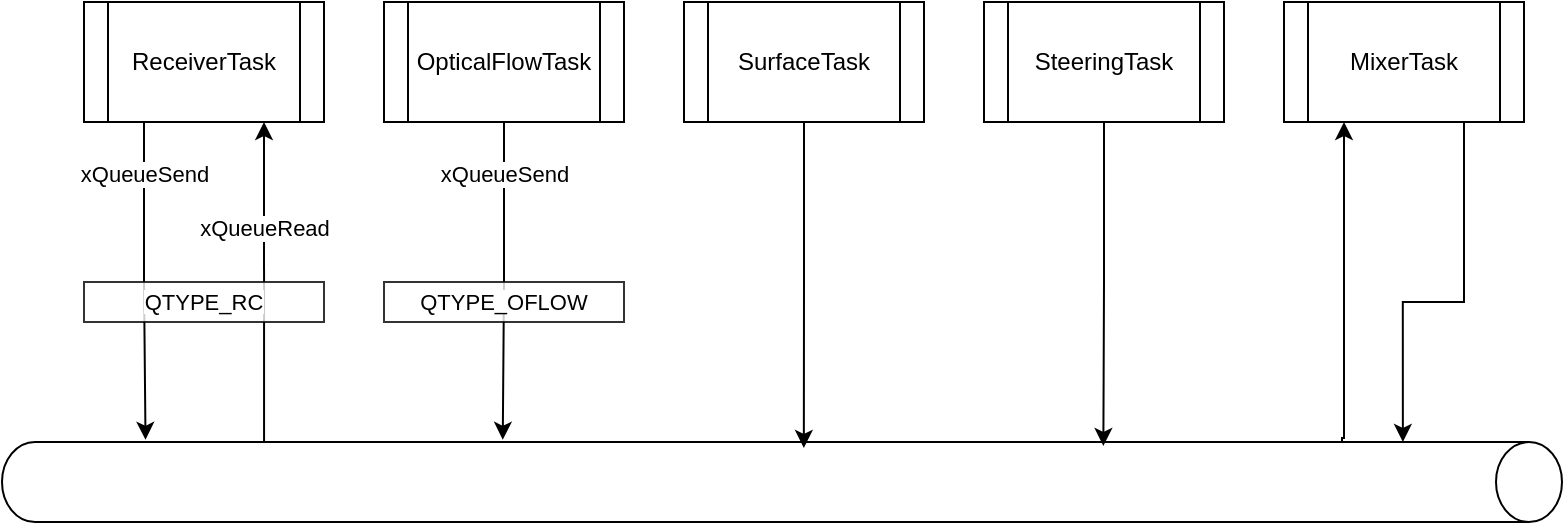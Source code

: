 <mxfile version="24.8.3" pages="2">
  <diagram name="Process" id="zvm5iTOs9yB3Mbko3f-p">
    <mxGraphModel dx="1156" dy="1087" grid="1" gridSize="10" guides="1" tooltips="1" connect="1" arrows="1" fold="1" page="1" pageScale="1" pageWidth="827" pageHeight="1169" math="0" shadow="0">
      <root>
        <mxCell id="0" />
        <mxCell id="1" parent="0" />
        <mxCell id="OTX3dIeQN36Ivgr2qcu4-27" style="edgeStyle=orthogonalEdgeStyle;rounded=0;orthogonalLoop=1;jettySize=auto;html=1;exitX=0.25;exitY=1;exitDx=0;exitDy=0;entryX=-0.028;entryY=0.908;entryDx=0;entryDy=0;entryPerimeter=0;" edge="1" parent="1" source="OTX3dIeQN36Ivgr2qcu4-1" target="OTX3dIeQN36Ivgr2qcu4-6">
          <mxGeometry relative="1" as="geometry">
            <mxPoint x="160" y="440" as="targetPoint" />
          </mxGeometry>
        </mxCell>
        <mxCell id="OTX3dIeQN36Ivgr2qcu4-31" value="xQueueSend" style="edgeLabel;html=1;align=center;verticalAlign=middle;resizable=0;points=[];" vertex="1" connectable="0" parent="OTX3dIeQN36Ivgr2qcu4-27">
          <mxGeometry x="-0.682" relative="1" as="geometry">
            <mxPoint as="offset" />
          </mxGeometry>
        </mxCell>
        <mxCell id="OTX3dIeQN36Ivgr2qcu4-1" value="ReceiverTask" style="shape=process;whiteSpace=wrap;html=1;backgroundOutline=1;" vertex="1" parent="1">
          <mxGeometry x="80" y="240" width="120" height="60" as="geometry" />
        </mxCell>
        <mxCell id="OTX3dIeQN36Ivgr2qcu4-2" value="OpticalFlowTask" style="shape=process;whiteSpace=wrap;html=1;backgroundOutline=1;" vertex="1" parent="1">
          <mxGeometry x="230" y="240" width="120" height="60" as="geometry" />
        </mxCell>
        <mxCell id="OTX3dIeQN36Ivgr2qcu4-3" value="SurfaceTask" style="shape=process;whiteSpace=wrap;html=1;backgroundOutline=1;" vertex="1" parent="1">
          <mxGeometry x="380" y="240" width="120" height="60" as="geometry" />
        </mxCell>
        <mxCell id="OTX3dIeQN36Ivgr2qcu4-4" value="SteeringTask" style="shape=process;whiteSpace=wrap;html=1;backgroundOutline=1;" vertex="1" parent="1">
          <mxGeometry x="530" y="240" width="120" height="60" as="geometry" />
        </mxCell>
        <mxCell id="OTX3dIeQN36Ivgr2qcu4-5" value="MixerTask" style="shape=process;whiteSpace=wrap;html=1;backgroundOutline=1;" vertex="1" parent="1">
          <mxGeometry x="680" y="240" width="120" height="60" as="geometry" />
        </mxCell>
        <mxCell id="OTX3dIeQN36Ivgr2qcu4-34" style="edgeStyle=orthogonalEdgeStyle;rounded=0;orthogonalLoop=1;jettySize=auto;html=1;entryX=0.75;entryY=1;entryDx=0;entryDy=0;exitX=0;exitY=0.832;exitDx=0;exitDy=0;exitPerimeter=0;" edge="1" parent="1" source="OTX3dIeQN36Ivgr2qcu4-6" target="OTX3dIeQN36Ivgr2qcu4-1">
          <mxGeometry relative="1" as="geometry" />
        </mxCell>
        <mxCell id="OTX3dIeQN36Ivgr2qcu4-35" value="xQueueRead" style="edgeLabel;html=1;align=center;verticalAlign=middle;resizable=0;points=[];" vertex="1" connectable="0" parent="OTX3dIeQN36Ivgr2qcu4-34">
          <mxGeometry x="0.342" relative="1" as="geometry">
            <mxPoint as="offset" />
          </mxGeometry>
        </mxCell>
        <mxCell id="OTX3dIeQN36Ivgr2qcu4-6" value="" style="shape=cylinder3;whiteSpace=wrap;html=1;boundedLbl=1;backgroundOutline=1;size=16.5;rotation=0;portConstraintRotation=1;noLabel=0;snapToPoint=0;movableLabel=1;autosize=0;resizeWidth=0;resizeHeight=0;linejoin=arcs;direction=south;points=[[0,0,0,0,16.5],[0,0,0,0,203.25],[0,0,0,0,576.75],[0,0.5,0,0,0],[0,1,0,0,-16.5],[0.01,0.63,0,0,0],[0.06,0,0,0,0],[0.06,1,0,0,2],[0.09,0,0,0,0],[0.1,1,0,0,0],[0.145,1,0,0,-4.785],[0.16,0,0,0,0],[0.2,0,0,0,0],[0.2,1,0,0,0],[0.21,0,0,0,-2],[0.3,0,0,0,0],[0.3,1,0,0,0],[0.5,0,0,0,0],[0.6,0,0,0,0],[0.6,1,0,0,0],[0.7,1,0,0,0],[0.75,0,0,0,0],[0.8,0,0,0,0],[0.8,1,0,0,0],[0.855,0,0,0,4.785],[0.855,1,0,0,-4.785],[0.9,0,0,0,0],[0.9,1,0,0,0],[1,0,0,0,16.5],[1,0,0,0,203.25],[1,0,0,0,576.75],[1,0.5,0,0,0],[1,1,0,0,-16.5]];" vertex="1" parent="1">
          <mxGeometry x="39" y="460" width="780" height="40" as="geometry">
            <mxPoint x="7" y="1" as="offset" />
          </mxGeometry>
        </mxCell>
        <UserObject label="&lt;span style=&quot;font-size: 11px; white-space: nowrap; background-color: rgb(255, 255, 255);&quot;&gt;QTYPE_RC&lt;/span&gt;" placeholders="1" name="Variable" id="OTX3dIeQN36Ivgr2qcu4-36">
          <mxCell style="text;html=1;strokeColor=default;fillColor=default;align=center;verticalAlign=middle;whiteSpace=wrap;overflow=hidden;opacity=80;strokeWidth=1;" vertex="1" parent="1">
            <mxGeometry x="80" y="380" width="120" height="20" as="geometry" />
          </mxCell>
        </UserObject>
        <mxCell id="OTX3dIeQN36Ivgr2qcu4-40" value="" style="edgeStyle=orthogonalEdgeStyle;rounded=0;orthogonalLoop=1;jettySize=auto;html=1;exitX=0.5;exitY=1;exitDx=0;exitDy=0;entryX=-0.028;entryY=0.679;entryDx=0;entryDy=0;entryPerimeter=0;" edge="1" parent="1" source="OTX3dIeQN36Ivgr2qcu4-2" target="OTX3dIeQN36Ivgr2qcu4-6">
          <mxGeometry relative="1" as="geometry">
            <mxPoint x="290" y="300" as="sourcePoint" />
            <mxPoint x="289" y="463" as="targetPoint" />
          </mxGeometry>
        </mxCell>
        <mxCell id="OTX3dIeQN36Ivgr2qcu4-41" value="xQueueSend" style="edgeLabel;html=1;align=center;verticalAlign=middle;resizable=0;points=[];" vertex="1" connectable="0" parent="OTX3dIeQN36Ivgr2qcu4-40">
          <mxGeometry x="-0.682" relative="1" as="geometry">
            <mxPoint as="offset" />
          </mxGeometry>
        </mxCell>
        <UserObject label="&lt;span style=&quot;font-size: 11px; white-space: nowrap; background-color: rgb(255, 255, 255);&quot;&gt;QTYPE_OFLOW&lt;/span&gt;" placeholders="1" name="Variable" id="OTX3dIeQN36Ivgr2qcu4-39">
          <mxCell style="text;html=1;strokeColor=default;fillColor=default;align=center;verticalAlign=middle;whiteSpace=wrap;overflow=hidden;opacity=80;strokeWidth=1;" vertex="1" parent="1">
            <mxGeometry x="230" y="380" width="120" height="20" as="geometry" />
          </mxCell>
        </UserObject>
        <mxCell id="Ic33UOOb0T1gdgJxnv0k-1" style="edgeStyle=orthogonalEdgeStyle;rounded=0;orthogonalLoop=1;jettySize=auto;html=1;entryX=0.075;entryY=0.486;entryDx=0;entryDy=0;entryPerimeter=0;" edge="1" parent="1" source="OTX3dIeQN36Ivgr2qcu4-3" target="OTX3dIeQN36Ivgr2qcu4-6">
          <mxGeometry relative="1" as="geometry" />
        </mxCell>
        <mxCell id="Ic33UOOb0T1gdgJxnv0k-2" style="edgeStyle=orthogonalEdgeStyle;rounded=0;orthogonalLoop=1;jettySize=auto;html=1;entryX=0.05;entryY=0.294;entryDx=0;entryDy=0;entryPerimeter=0;" edge="1" parent="1" source="OTX3dIeQN36Ivgr2qcu4-4" target="OTX3dIeQN36Ivgr2qcu4-6">
          <mxGeometry relative="1" as="geometry" />
        </mxCell>
        <mxCell id="Ic33UOOb0T1gdgJxnv0k-3" style="edgeStyle=orthogonalEdgeStyle;rounded=0;orthogonalLoop=1;jettySize=auto;html=1;entryX=0;entryY=0.102;entryDx=0;entryDy=0;entryPerimeter=0;exitX=0.75;exitY=1;exitDx=0;exitDy=0;" edge="1" parent="1" source="OTX3dIeQN36Ivgr2qcu4-5" target="OTX3dIeQN36Ivgr2qcu4-6">
          <mxGeometry relative="1" as="geometry">
            <Array as="points">
              <mxPoint x="770" y="390" />
              <mxPoint x="739" y="390" />
            </Array>
          </mxGeometry>
        </mxCell>
        <mxCell id="Ic33UOOb0T1gdgJxnv0k-4" style="edgeStyle=orthogonalEdgeStyle;rounded=0;orthogonalLoop=1;jettySize=auto;html=1;entryX=0.01;entryY=0.141;entryDx=0;entryDy=0;entryPerimeter=0;exitX=0.25;exitY=1;exitDx=0;exitDy=0;startArrow=classic;startFill=1;endArrow=none;endFill=0;" edge="1" parent="1" source="OTX3dIeQN36Ivgr2qcu4-5" target="OTX3dIeQN36Ivgr2qcu4-6">
          <mxGeometry relative="1" as="geometry">
            <mxPoint x="780" y="310" as="sourcePoint" />
            <mxPoint x="749" y="470" as="targetPoint" />
            <Array as="points">
              <mxPoint x="710" y="458" />
              <mxPoint x="709" y="458" />
            </Array>
          </mxGeometry>
        </mxCell>
      </root>
    </mxGraphModel>
  </diagram>
  <diagram id="pm224JAhDzK2WGW0TSKA" name="STRUCTs">
    <mxGraphModel dx="2231" dy="2489" grid="1" gridSize="10" guides="1" tooltips="1" connect="1" arrows="1" fold="1" page="1" pageScale="1" pageWidth="827" pageHeight="1169" math="0" shadow="0">
      <root>
        <mxCell id="0" />
        <mxCell id="1" parent="0" />
        <mxCell id="3cIa4cTb5rZVQR8zC01b-19" style="edgeStyle=orthogonalEdgeStyle;rounded=0;orthogonalLoop=1;jettySize=auto;html=1;entryX=0.5;entryY=1;entryDx=0;entryDy=0;" edge="1" parent="1" source="3cIa4cTb5rZVQR8zC01b-1" target="3cIa4cTb5rZVQR8zC01b-15">
          <mxGeometry relative="1" as="geometry" />
        </mxCell>
        <mxCell id="3cIa4cTb5rZVQR8zC01b-22" style="edgeStyle=orthogonalEdgeStyle;rounded=0;orthogonalLoop=1;jettySize=auto;html=1;entryX=1;entryY=0.5;entryDx=0;entryDy=0;" edge="1" parent="1" source="3cIa4cTb5rZVQR8zC01b-1" target="3cIa4cTb5rZVQR8zC01b-11">
          <mxGeometry relative="1" as="geometry" />
        </mxCell>
        <mxCell id="3cIa4cTb5rZVQR8zC01b-23" style="edgeStyle=orthogonalEdgeStyle;rounded=0;orthogonalLoop=1;jettySize=auto;html=1;entryX=0;entryY=0.5;entryDx=0;entryDy=0;" edge="1" parent="1" source="3cIa4cTb5rZVQR8zC01b-1" target="3cIa4cTb5rZVQR8zC01b-3">
          <mxGeometry relative="1" as="geometry" />
        </mxCell>
        <mxCell id="3cIa4cTb5rZVQR8zC01b-24" style="edgeStyle=orthogonalEdgeStyle;rounded=0;orthogonalLoop=1;jettySize=auto;html=1;entryX=0;entryY=0.5;entryDx=0;entryDy=0;" edge="1" parent="1" source="3cIa4cTb5rZVQR8zC01b-1" target="3cIa4cTb5rZVQR8zC01b-9">
          <mxGeometry relative="1" as="geometry" />
        </mxCell>
        <mxCell id="3cIa4cTb5rZVQR8zC01b-25" style="edgeStyle=orthogonalEdgeStyle;rounded=0;orthogonalLoop=1;jettySize=auto;html=1;entryX=0;entryY=0.5;entryDx=0;entryDy=0;" edge="1" parent="1" source="3cIa4cTb5rZVQR8zC01b-1" target="3cIa4cTb5rZVQR8zC01b-13">
          <mxGeometry relative="1" as="geometry" />
        </mxCell>
        <mxCell id="3cIa4cTb5rZVQR8zC01b-1" value="TDataAll - Struct" style="swimlane;" vertex="1" parent="1">
          <mxGeometry x="366" width="290" height="270" as="geometry" />
        </mxCell>
        <mxCell id="3cIa4cTb5rZVQR8zC01b-2" value="&lt;div style=&quot;text-align: start; background-color: rgb(255, 255, 255); font-family: Menlo, Monaco, &amp;quot;Courier New&amp;quot;, monospace; line-height: 18px; white-space: pre;&quot;&gt;&lt;div style=&quot;line-height: 18px;&quot;&gt;&lt;div&gt;&lt;span style=&quot;color: rgb(0, 0, 255);&quot;&gt;typedef&lt;/span&gt; &lt;span style=&quot;color: rgb(0, 0, 255);&quot;&gt;struct&lt;/span&gt; {&lt;/div&gt;&lt;div&gt;  &lt;span style=&quot;color: rgb(38, 127, 153);&quot;&gt;QueueDataTypes&lt;/span&gt; &lt;span style=&quot;color: rgb(0, 16, 128);&quot;&gt;type&lt;/span&gt;;&lt;/div&gt;&lt;div&gt;  &lt;span style=&quot;color: rgb(0, 0, 255);&quot;&gt;union&lt;/span&gt; {&lt;/div&gt;&lt;div&gt;    &lt;span style=&quot;color: rgb(38, 127, 153);&quot;&gt;TQueueDataRC&lt;/span&gt; &lt;span style=&quot;color: rgb(0, 16, 128);&quot;&gt;rcData&lt;/span&gt;;&lt;/div&gt;&lt;div&gt;    &lt;span style=&quot;color: rgb(38, 127, 153);&quot;&gt;TQueueDataMixer&lt;/span&gt; &lt;span style=&quot;color: rgb(0, 16, 128);&quot;&gt;mixerData&lt;/span&gt;;&lt;/div&gt;&lt;div&gt;    &lt;span style=&quot;color: rgb(38, 127, 153);&quot;&gt;TQueueDataOFLOW&lt;/span&gt; &lt;span style=&quot;color: rgb(0, 16, 128);&quot;&gt;oflowData&lt;/span&gt;;&lt;/div&gt;&lt;div&gt;    &lt;span style=&quot;color: rgb(38, 127, 153);&quot;&gt;TQueueDataSteer&lt;/span&gt; &lt;span style=&quot;color: rgb(0, 16, 128);&quot;&gt;steerData&lt;/span&gt;;&lt;/div&gt;&lt;div&gt;    &lt;span style=&quot;color: rgb(38, 127, 153);&quot;&gt;TQueueDataSurface&lt;/span&gt; &lt;span style=&quot;color: rgb(0, 16, 128);&quot;&gt;surfaceData&lt;/span&gt;;&lt;/div&gt;&lt;div&gt;    &lt;span style=&quot;color: rgb(38, 127, 153);&quot;&gt;TQueueDataHover&lt;/span&gt; &lt;span style=&quot;color: rgb(0, 16, 128);&quot;&gt;hoverData&lt;/span&gt;;&lt;/div&gt;&lt;div&gt;  } &lt;span style=&quot;color: rgb(0, 16, 128);&quot;&gt;data&lt;/span&gt;;&lt;/div&gt;&lt;br&gt;&lt;div&gt;} &lt;span style=&quot;color: rgb(38, 127, 153);&quot;&gt;TQueueDataMessage&lt;/span&gt;;&lt;/div&gt;&lt;/div&gt;&lt;/div&gt;" style="text;html=1;align=center;verticalAlign=middle;resizable=0;points=[];autosize=1;strokeColor=none;fillColor=none;" vertex="1" parent="3cIa4cTb5rZVQR8zC01b-1">
          <mxGeometry x="5" y="30" width="270" height="230" as="geometry" />
        </mxCell>
        <mxCell id="3cIa4cTb5rZVQR8zC01b-3" value="TQueueDataOFLOW (OpticalFlow-Sensor)" style="swimlane;" vertex="1" parent="1">
          <mxGeometry x="656" y="320" width="424" height="160" as="geometry" />
        </mxCell>
        <mxCell id="3cIa4cTb5rZVQR8zC01b-4" value="&lt;div style=&quot;text-align: start; background-color: rgb(255, 255, 255); font-family: Menlo, Monaco, &amp;quot;Courier New&amp;quot;, monospace; line-height: 18px; white-space: pre;&quot;&gt;&lt;div style=&quot;line-height: 18px;&quot;&gt;&lt;div&gt;&lt;span style=&quot;color: rgb(0, 0, 255);&quot;&gt;typedef&lt;/span&gt; &lt;span style=&quot;color: rgb(0, 0, 255);&quot;&gt;struct&lt;/span&gt; {&lt;/div&gt;&lt;div&gt;  &lt;span style=&quot;color: rgb(38, 127, 153);&quot;&gt;uint16_t&lt;/span&gt; &lt;span style=&quot;color: rgb(0, 16, 128);&quot;&gt;channels&lt;/span&gt;[&lt;span style=&quot;color: rgb(0, 0, 255);&quot;&gt;MIN_NUMBER_OF_CHANNELS&lt;/span&gt;] = {&lt;span style=&quot;color: rgb(9, 134, 88);&quot;&gt;0&lt;/span&gt;};&lt;/div&gt;&lt;div&gt;  &lt;span style=&quot;color: rgb(0, 0, 255);&quot;&gt;bool&lt;/span&gt; &lt;span style=&quot;color: rgb(0, 16, 128);&quot;&gt;prevent_ariming&lt;/span&gt; = &lt;span style=&quot;color: rgb(0, 0, 255);&quot;&gt;false&lt;/span&gt;;&lt;/div&gt;&lt;div&gt;  &lt;span style=&quot;color: rgb(0, 0, 255);&quot;&gt;float&lt;/span&gt; &lt;span style=&quot;color: rgb(0, 16, 128);&quot;&gt;x&lt;/span&gt;,&lt;span style=&quot;color: rgb(0, 16, 128);&quot;&gt;y&lt;/span&gt;;&lt;/div&gt;&lt;div&gt;} &lt;span style=&quot;color: rgb(38, 127, 153);&quot;&gt;TQueueDataOFLOW&lt;/span&gt;;&lt;/div&gt;&lt;/div&gt;&lt;/div&gt;" style="text;html=1;align=center;verticalAlign=middle;resizable=0;points=[];autosize=1;strokeColor=none;fillColor=none;" vertex="1" parent="3cIa4cTb5rZVQR8zC01b-3">
          <mxGeometry x="22" y="40" width="380" height="100" as="geometry" />
        </mxCell>
        <mxCell id="3cIa4cTb5rZVQR8zC01b-5" value="TQueueDataRC (Receiver)" style="swimlane;" vertex="1" parent="1">
          <mxGeometry x="-40" y="320" width="420" height="140" as="geometry" />
        </mxCell>
        <mxCell id="3cIa4cTb5rZVQR8zC01b-6" value="&lt;div style=&quot;text-align: start; background-color: rgb(255, 255, 255); font-family: Menlo, Monaco, &amp;quot;Courier New&amp;quot;, monospace; line-height: 18px; white-space: pre;&quot;&gt;&lt;div&gt;&lt;span style=&quot;color: rgb(0, 0, 255);&quot;&gt;typedef&lt;/span&gt; &lt;span style=&quot;color: rgb(0, 0, 255);&quot;&gt;struct&lt;/span&gt; {&lt;/div&gt;&lt;div&gt;  &lt;span style=&quot;color: rgb(38, 127, 153);&quot;&gt;uint16_t&lt;/span&gt; &lt;span style=&quot;color: rgb(0, 16, 128);&quot;&gt;channels&lt;/span&gt;[&lt;span style=&quot;color: rgb(0, 0, 255);&quot;&gt;NUMBER_OF_CHANNELS&lt;/span&gt;] = {&lt;span style=&quot;color: rgb(9, 134, 88);&quot;&gt;0&lt;/span&gt;};&lt;/div&gt;&lt;div&gt;  &lt;span style=&quot;color: rgb(0, 0, 255);&quot;&gt;bool&lt;/span&gt; &lt;span style=&quot;color: rgb(0, 16, 128);&quot;&gt;is_armed&lt;/span&gt; = &lt;span style=&quot;color: rgb(0, 0, 255);&quot;&gt;false&lt;/span&gt;;&lt;/div&gt;&lt;br&gt;&lt;div&gt;} &lt;span style=&quot;color: rgb(38, 127, 153);&quot;&gt;TQueueDataRC&lt;/span&gt;;&lt;/div&gt;&lt;/div&gt;" style="text;html=1;align=center;verticalAlign=middle;resizable=0;points=[];autosize=1;strokeColor=none;fillColor=none;" vertex="1" parent="3cIa4cTb5rZVQR8zC01b-5">
          <mxGeometry x="5" y="30" width="360" height="100" as="geometry" />
        </mxCell>
        <mxCell id="3cIa4cTb5rZVQR8zC01b-7" value="TQueueDataSurface (TOF &amp; Lidar Distance-Sensors)" style="swimlane;" vertex="1" parent="1">
          <mxGeometry x="-40" y="480" width="420" height="200" as="geometry" />
        </mxCell>
        <mxCell id="3cIa4cTb5rZVQR8zC01b-8" value="&lt;div style=&quot;text-align: start; background-color: rgb(255, 255, 255); font-family: Menlo, Monaco, &amp;quot;Courier New&amp;quot;, monospace; line-height: 18px; white-space: pre;&quot;&gt;&lt;div&gt;&lt;span style=&quot;color: rgb(0, 0, 255);&quot;&gt;typedef&lt;/span&gt; &lt;span style=&quot;color: rgb(0, 0, 255);&quot;&gt;struct&lt;/span&gt; {&lt;/div&gt;&lt;div&gt;  &lt;span style=&quot;color: rgb(38, 127, 153);&quot;&gt;uint16_t&lt;/span&gt; &lt;span style=&quot;color: rgb(0, 16, 128);&quot;&gt;channels&lt;/span&gt;[&lt;span style=&quot;color: rgb(0, 0, 255);&quot;&gt;MIN_NUMBER_OF_CHANNELS&lt;/span&gt;] = {&lt;span style=&quot;color: rgb(9, 134, 88);&quot;&gt;0&lt;/span&gt;};&lt;/div&gt;&lt;div&gt;  &lt;span style=&quot;color: rgb(0, 0, 255);&quot;&gt;bool&lt;/span&gt; &lt;span style=&quot;color: rgb(0, 16, 128);&quot;&gt;prevent_ariming&lt;/span&gt; = &lt;span style=&quot;color: rgb(0, 0, 255);&quot;&gt;false&lt;/span&gt;;&lt;/div&gt;&lt;div&gt;  &lt;span style=&quot;color: rgb(38, 127, 153);&quot;&gt;uint16_t&lt;/span&gt; &lt;span style=&quot;color: rgb(0, 16, 128);&quot;&gt;distance_front&lt;/span&gt;;&lt;/div&gt;&lt;div&gt;  &lt;span style=&quot;color: rgb(38, 127, 153);&quot;&gt;uint16_t&lt;/span&gt; &lt;span style=&quot;color: rgb(0, 16, 128);&quot;&gt;distance_rear&lt;/span&gt;;&lt;/div&gt;&lt;br&gt;&lt;div&gt;} &lt;span style=&quot;color: rgb(38, 127, 153);&quot;&gt;TQueueDataSurface&lt;/span&gt;;&lt;/div&gt;&lt;/div&gt;" style="text;html=1;align=center;verticalAlign=middle;resizable=0;points=[];autosize=1;strokeColor=none;fillColor=none;" vertex="1" parent="3cIa4cTb5rZVQR8zC01b-7">
          <mxGeometry y="40" width="380" height="140" as="geometry" />
        </mxCell>
        <mxCell id="3cIa4cTb5rZVQR8zC01b-9" value="TQueueDataHover (HoveringTask)" style="swimlane;" vertex="1" parent="1">
          <mxGeometry x="656" y="500" width="424" height="140" as="geometry" />
        </mxCell>
        <mxCell id="3cIa4cTb5rZVQR8zC01b-10" value="&lt;div style=&quot;text-align: start; background-color: rgb(255, 255, 255); font-family: Menlo, Monaco, &amp;quot;Courier New&amp;quot;, monospace; line-height: 18px; white-space: pre;&quot;&gt;&lt;div style=&quot;line-height: 18px;&quot;&gt;&lt;div&gt;&lt;span style=&quot;color: rgb(0, 0, 255);&quot;&gt;typedef&lt;/span&gt; &lt;span style=&quot;color: rgb(0, 0, 255);&quot;&gt;struct&lt;/span&gt; {&lt;/div&gt;&lt;div&gt;  &lt;span style=&quot;color: rgb(38, 127, 153);&quot;&gt;uint16_t&lt;/span&gt; &lt;span style=&quot;color: rgb(0, 16, 128);&quot;&gt;channels&lt;/span&gt;[&lt;span style=&quot;color: rgb(0, 0, 255);&quot;&gt;MIN_NUMBER_OF_CHANNELS&lt;/span&gt;] = {&lt;span style=&quot;color: rgb(9, 134, 88);&quot;&gt;0&lt;/span&gt;};&lt;/div&gt;&lt;div&gt;  &lt;span style=&quot;color: rgb(0, 0, 255);&quot;&gt;bool&lt;/span&gt; &lt;span style=&quot;color: rgb(0, 16, 128);&quot;&gt;prevent_ariming&lt;/span&gt; = &lt;span style=&quot;color: rgb(0, 0, 255);&quot;&gt;false&lt;/span&gt;;&lt;/div&gt;&lt;br&gt;&lt;div&gt;} &lt;span style=&quot;color: rgb(38, 127, 153);&quot;&gt;TQueueDataHover&lt;/span&gt;;&lt;/div&gt;&lt;/div&gt;&lt;/div&gt;" style="text;html=1;align=center;verticalAlign=middle;resizable=0;points=[];autosize=1;strokeColor=none;fillColor=none;" vertex="1" parent="3cIa4cTb5rZVQR8zC01b-9">
          <mxGeometry x="22" y="30" width="380" height="100" as="geometry" />
        </mxCell>
        <mxCell id="3cIa4cTb5rZVQR8zC01b-11" value="TQueueDataSteer (SteeringTask)" style="swimlane;" vertex="1" parent="1">
          <mxGeometry x="-40" y="700" width="420" height="140" as="geometry" />
        </mxCell>
        <mxCell id="3cIa4cTb5rZVQR8zC01b-12" value="&lt;div style=&quot;text-align: start; background-color: rgb(255, 255, 255); font-family: Menlo, Monaco, &amp;quot;Courier New&amp;quot;, monospace; line-height: 18px; white-space: pre;&quot;&gt;&lt;div style=&quot;line-height: 18px;&quot;&gt;&lt;div style=&quot;line-height: 18px;&quot;&gt;&lt;div&gt;&lt;span style=&quot;color: rgb(0, 0, 255);&quot;&gt;typedef&lt;/span&gt; &lt;span style=&quot;color: rgb(0, 0, 255);&quot;&gt;struct&lt;/span&gt; {&lt;/div&gt;&lt;div&gt;  &lt;span style=&quot;color: rgb(38, 127, 153);&quot;&gt;uint16_t&lt;/span&gt; &lt;span style=&quot;color: rgb(0, 16, 128);&quot;&gt;channels&lt;/span&gt;[&lt;span style=&quot;color: rgb(0, 0, 255);&quot;&gt;MIN_NUMBER_OF_CHANNELS&lt;/span&gt;] = {&lt;span style=&quot;color: rgb(9, 134, 88);&quot;&gt;0&lt;/span&gt;};&lt;/div&gt;&lt;div&gt;  &lt;span style=&quot;color: rgb(0, 0, 255);&quot;&gt;bool&lt;/span&gt; &lt;span style=&quot;color: rgb(0, 16, 128);&quot;&gt;prevent_ariming&lt;/span&gt; = &lt;span style=&quot;color: rgb(0, 0, 255);&quot;&gt;false&lt;/span&gt;;&lt;/div&gt;&lt;br&gt;&lt;div&gt;} &lt;span style=&quot;color: rgb(38, 127, 153);&quot;&gt;TQueueDataSteer&lt;/span&gt;;&lt;/div&gt;&lt;/div&gt;&lt;/div&gt;&lt;/div&gt;" style="text;html=1;align=center;verticalAlign=middle;resizable=0;points=[];autosize=1;strokeColor=none;fillColor=none;" vertex="1" parent="3cIa4cTb5rZVQR8zC01b-11">
          <mxGeometry x="-5" y="30" width="380" height="100" as="geometry" />
        </mxCell>
        <mxCell id="3cIa4cTb5rZVQR8zC01b-13" value="TQueueDataMixer (MixerTask)" style="swimlane;" vertex="1" parent="1">
          <mxGeometry x="656" y="670" width="424" height="140" as="geometry" />
        </mxCell>
        <mxCell id="3cIa4cTb5rZVQR8zC01b-14" value="&lt;div style=&quot;text-align: start; background-color: rgb(255, 255, 255); font-family: Menlo, Monaco, &amp;quot;Courier New&amp;quot;, monospace; line-height: 18px; white-space: pre;&quot;&gt;&lt;div style=&quot;line-height: 18px;&quot;&gt;&lt;div style=&quot;line-height: 18px;&quot;&gt;&lt;div style=&quot;line-height: 18px;&quot;&gt;&lt;div&gt;&lt;span style=&quot;color: rgb(0, 0, 255);&quot;&gt;typedef&lt;/span&gt; &lt;span style=&quot;color: rgb(0, 0, 255);&quot;&gt;struct&lt;/span&gt; {&lt;/div&gt;&lt;div&gt;  &lt;span style=&quot;color: rgb(38, 127, 153);&quot;&gt;uint16_t&lt;/span&gt; &lt;span style=&quot;color: rgb(0, 16, 128);&quot;&gt;channels&lt;/span&gt;[&lt;span style=&quot;color: rgb(0, 0, 255);&quot;&gt;NUMBER_OF_CHANNELS&lt;/span&gt;] = {&lt;span style=&quot;color: rgb(9, 134, 88);&quot;&gt;0&lt;/span&gt;};&lt;/div&gt;&lt;div&gt;  &lt;span style=&quot;color: rgb(0, 0, 255);&quot;&gt;bool&lt;/span&gt; &lt;span style=&quot;color: rgb(0, 16, 128);&quot;&gt;is_armed&lt;/span&gt; = &lt;span style=&quot;color: rgb(0, 0, 255);&quot;&gt;false&lt;/span&gt;;&lt;/div&gt;&lt;br&gt;&lt;div&gt;} &lt;span style=&quot;color: rgb(38, 127, 153);&quot;&gt;TQueueDataMixer&lt;/span&gt;;&lt;/div&gt;&lt;/div&gt;&lt;/div&gt;&lt;/div&gt;&lt;/div&gt;" style="text;html=1;align=center;verticalAlign=middle;resizable=0;points=[];autosize=1;strokeColor=none;fillColor=none;" vertex="1" parent="3cIa4cTb5rZVQR8zC01b-13">
          <mxGeometry x="22" y="30" width="360" height="100" as="geometry" />
        </mxCell>
        <mxCell id="3cIa4cTb5rZVQR8zC01b-15" value="enum QueueDataTypes" style="swimlane;" vertex="1" parent="1">
          <mxGeometry x="360" y="-250" width="300" height="200" as="geometry" />
        </mxCell>
        <mxCell id="3cIa4cTb5rZVQR8zC01b-16" value="&lt;div style=&quot;text-align: start; background-color: rgb(255, 255, 255); font-family: Menlo, Monaco, &amp;quot;Courier New&amp;quot;, monospace; line-height: 18px; white-space: pre;&quot;&gt;&lt;div style=&quot;line-height: 18px;&quot;&gt;&lt;div style=&quot;line-height: 18px;&quot;&gt;&lt;div&gt;&lt;span style=&quot;color: rgb(0, 0, 255);&quot;&gt;enum&lt;/span&gt; &lt;span style=&quot;color: rgb(38, 127, 153);&quot;&gt;QueueDataTypes&lt;/span&gt; {&lt;/div&gt;&lt;div&gt;  &lt;span style=&quot;color: rgb(0, 112, 193);&quot;&gt;QTYPE_RC&lt;/span&gt;,&lt;/div&gt;&lt;div&gt;  &lt;span style=&quot;color: rgb(0, 112, 193);&quot;&gt;QTYPE_OFLOW&lt;/span&gt;,&lt;/div&gt;&lt;div&gt;  &lt;span style=&quot;color: rgb(0, 112, 193);&quot;&gt;QTYPE_SURFACE&lt;/span&gt;,&lt;/div&gt;&lt;div&gt;  &lt;span style=&quot;color: rgb(0, 112, 193);&quot;&gt;QTYPE_STEER&lt;/span&gt;,&lt;/div&gt;&lt;div&gt;  &lt;span style=&quot;color: rgb(0, 112, 193);&quot;&gt;QTYPE_HOVER&lt;/span&gt;,&lt;/div&gt;&lt;div&gt;  &lt;span style=&quot;color: rgb(0, 112, 193);&quot;&gt;QTYPE_MIXER&lt;/span&gt;&lt;/div&gt;&lt;div&gt;};&lt;/div&gt;&lt;/div&gt;&lt;/div&gt;&lt;/div&gt;" style="text;html=1;align=center;verticalAlign=middle;resizable=0;points=[];autosize=1;strokeColor=none;fillColor=none;" vertex="1" parent="3cIa4cTb5rZVQR8zC01b-15">
          <mxGeometry y="30" width="180" height="160" as="geometry" />
        </mxCell>
        <mxCell id="3cIa4cTb5rZVQR8zC01b-20" style="edgeStyle=orthogonalEdgeStyle;rounded=0;orthogonalLoop=1;jettySize=auto;html=1;entryX=1;entryY=0.5;entryDx=0;entryDy=0;exitX=0.5;exitY=1;exitDx=0;exitDy=0;" edge="1" parent="1" source="3cIa4cTb5rZVQR8zC01b-1" target="3cIa4cTb5rZVQR8zC01b-5">
          <mxGeometry relative="1" as="geometry">
            <mxPoint x="550" y="340" as="sourcePoint" />
            <mxPoint x="408" y="410" as="targetPoint" />
            <Array as="points">
              <mxPoint x="510" y="290" />
              <mxPoint x="510" y="340" />
              <mxPoint x="511" y="340" />
              <mxPoint x="511" y="390" />
            </Array>
          </mxGeometry>
        </mxCell>
        <mxCell id="3cIa4cTb5rZVQR8zC01b-21" style="edgeStyle=orthogonalEdgeStyle;rounded=0;orthogonalLoop=1;jettySize=auto;html=1;entryX=1;entryY=0.5;entryDx=0;entryDy=0;exitX=0.5;exitY=1;exitDx=0;exitDy=0;" edge="1" parent="1" source="3cIa4cTb5rZVQR8zC01b-1" target="3cIa4cTb5rZVQR8zC01b-7">
          <mxGeometry relative="1" as="geometry">
            <mxPoint x="610" y="490" as="targetPoint" />
            <mxPoint x="540" y="480" as="sourcePoint" />
            <Array as="points">
              <mxPoint x="510" y="290" />
              <mxPoint x="510" y="580" />
            </Array>
          </mxGeometry>
        </mxCell>
      </root>
    </mxGraphModel>
  </diagram>
</mxfile>
